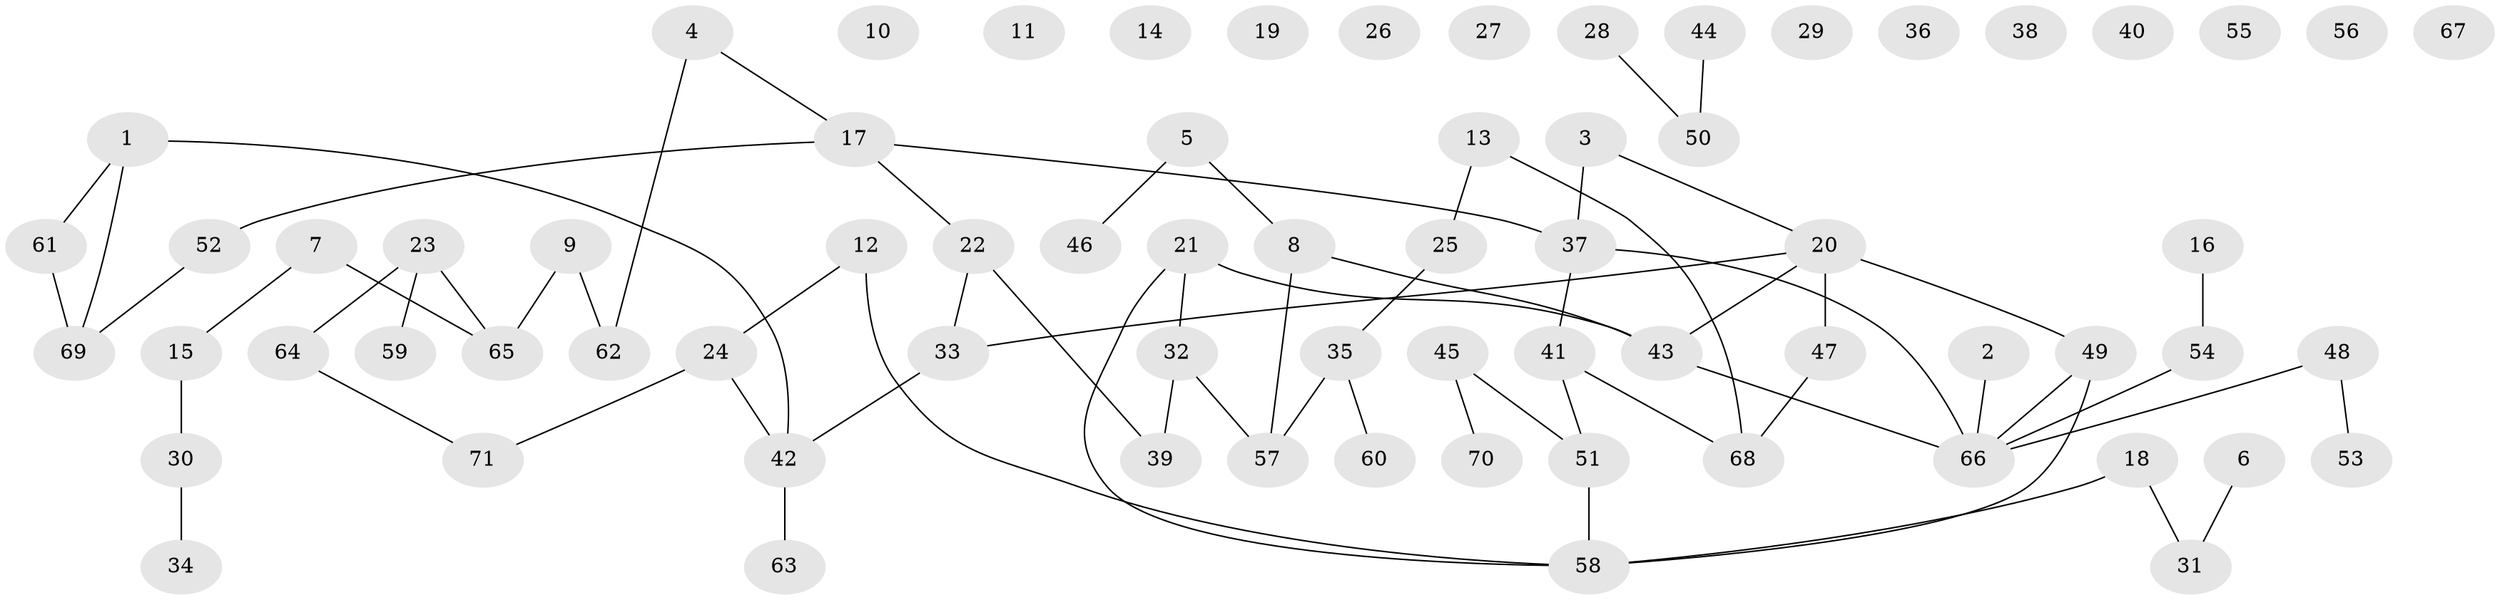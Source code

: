 // coarse degree distribution, {1: 0.22857142857142856, 0: 0.4, 2: 0.2571428571428571, 7: 0.05714285714285714, 4: 0.05714285714285714}
// Generated by graph-tools (version 1.1) at 2025/43/03/04/25 21:43:07]
// undirected, 71 vertices, 69 edges
graph export_dot {
graph [start="1"]
  node [color=gray90,style=filled];
  1;
  2;
  3;
  4;
  5;
  6;
  7;
  8;
  9;
  10;
  11;
  12;
  13;
  14;
  15;
  16;
  17;
  18;
  19;
  20;
  21;
  22;
  23;
  24;
  25;
  26;
  27;
  28;
  29;
  30;
  31;
  32;
  33;
  34;
  35;
  36;
  37;
  38;
  39;
  40;
  41;
  42;
  43;
  44;
  45;
  46;
  47;
  48;
  49;
  50;
  51;
  52;
  53;
  54;
  55;
  56;
  57;
  58;
  59;
  60;
  61;
  62;
  63;
  64;
  65;
  66;
  67;
  68;
  69;
  70;
  71;
  1 -- 42;
  1 -- 61;
  1 -- 69;
  2 -- 66;
  3 -- 20;
  3 -- 37;
  4 -- 17;
  4 -- 62;
  5 -- 8;
  5 -- 46;
  6 -- 31;
  7 -- 15;
  7 -- 65;
  8 -- 43;
  8 -- 57;
  9 -- 62;
  9 -- 65;
  12 -- 24;
  12 -- 58;
  13 -- 25;
  13 -- 68;
  15 -- 30;
  16 -- 54;
  17 -- 22;
  17 -- 37;
  17 -- 52;
  18 -- 31;
  18 -- 58;
  20 -- 33;
  20 -- 43;
  20 -- 47;
  20 -- 49;
  21 -- 32;
  21 -- 43;
  21 -- 58;
  22 -- 33;
  22 -- 39;
  23 -- 59;
  23 -- 64;
  23 -- 65;
  24 -- 42;
  24 -- 71;
  25 -- 35;
  28 -- 50;
  30 -- 34;
  32 -- 39;
  32 -- 57;
  33 -- 42;
  35 -- 57;
  35 -- 60;
  37 -- 41;
  37 -- 66;
  41 -- 51;
  41 -- 68;
  42 -- 63;
  43 -- 66;
  44 -- 50;
  45 -- 51;
  45 -- 70;
  47 -- 68;
  48 -- 53;
  48 -- 66;
  49 -- 58;
  49 -- 66;
  51 -- 58;
  52 -- 69;
  54 -- 66;
  61 -- 69;
  64 -- 71;
}
